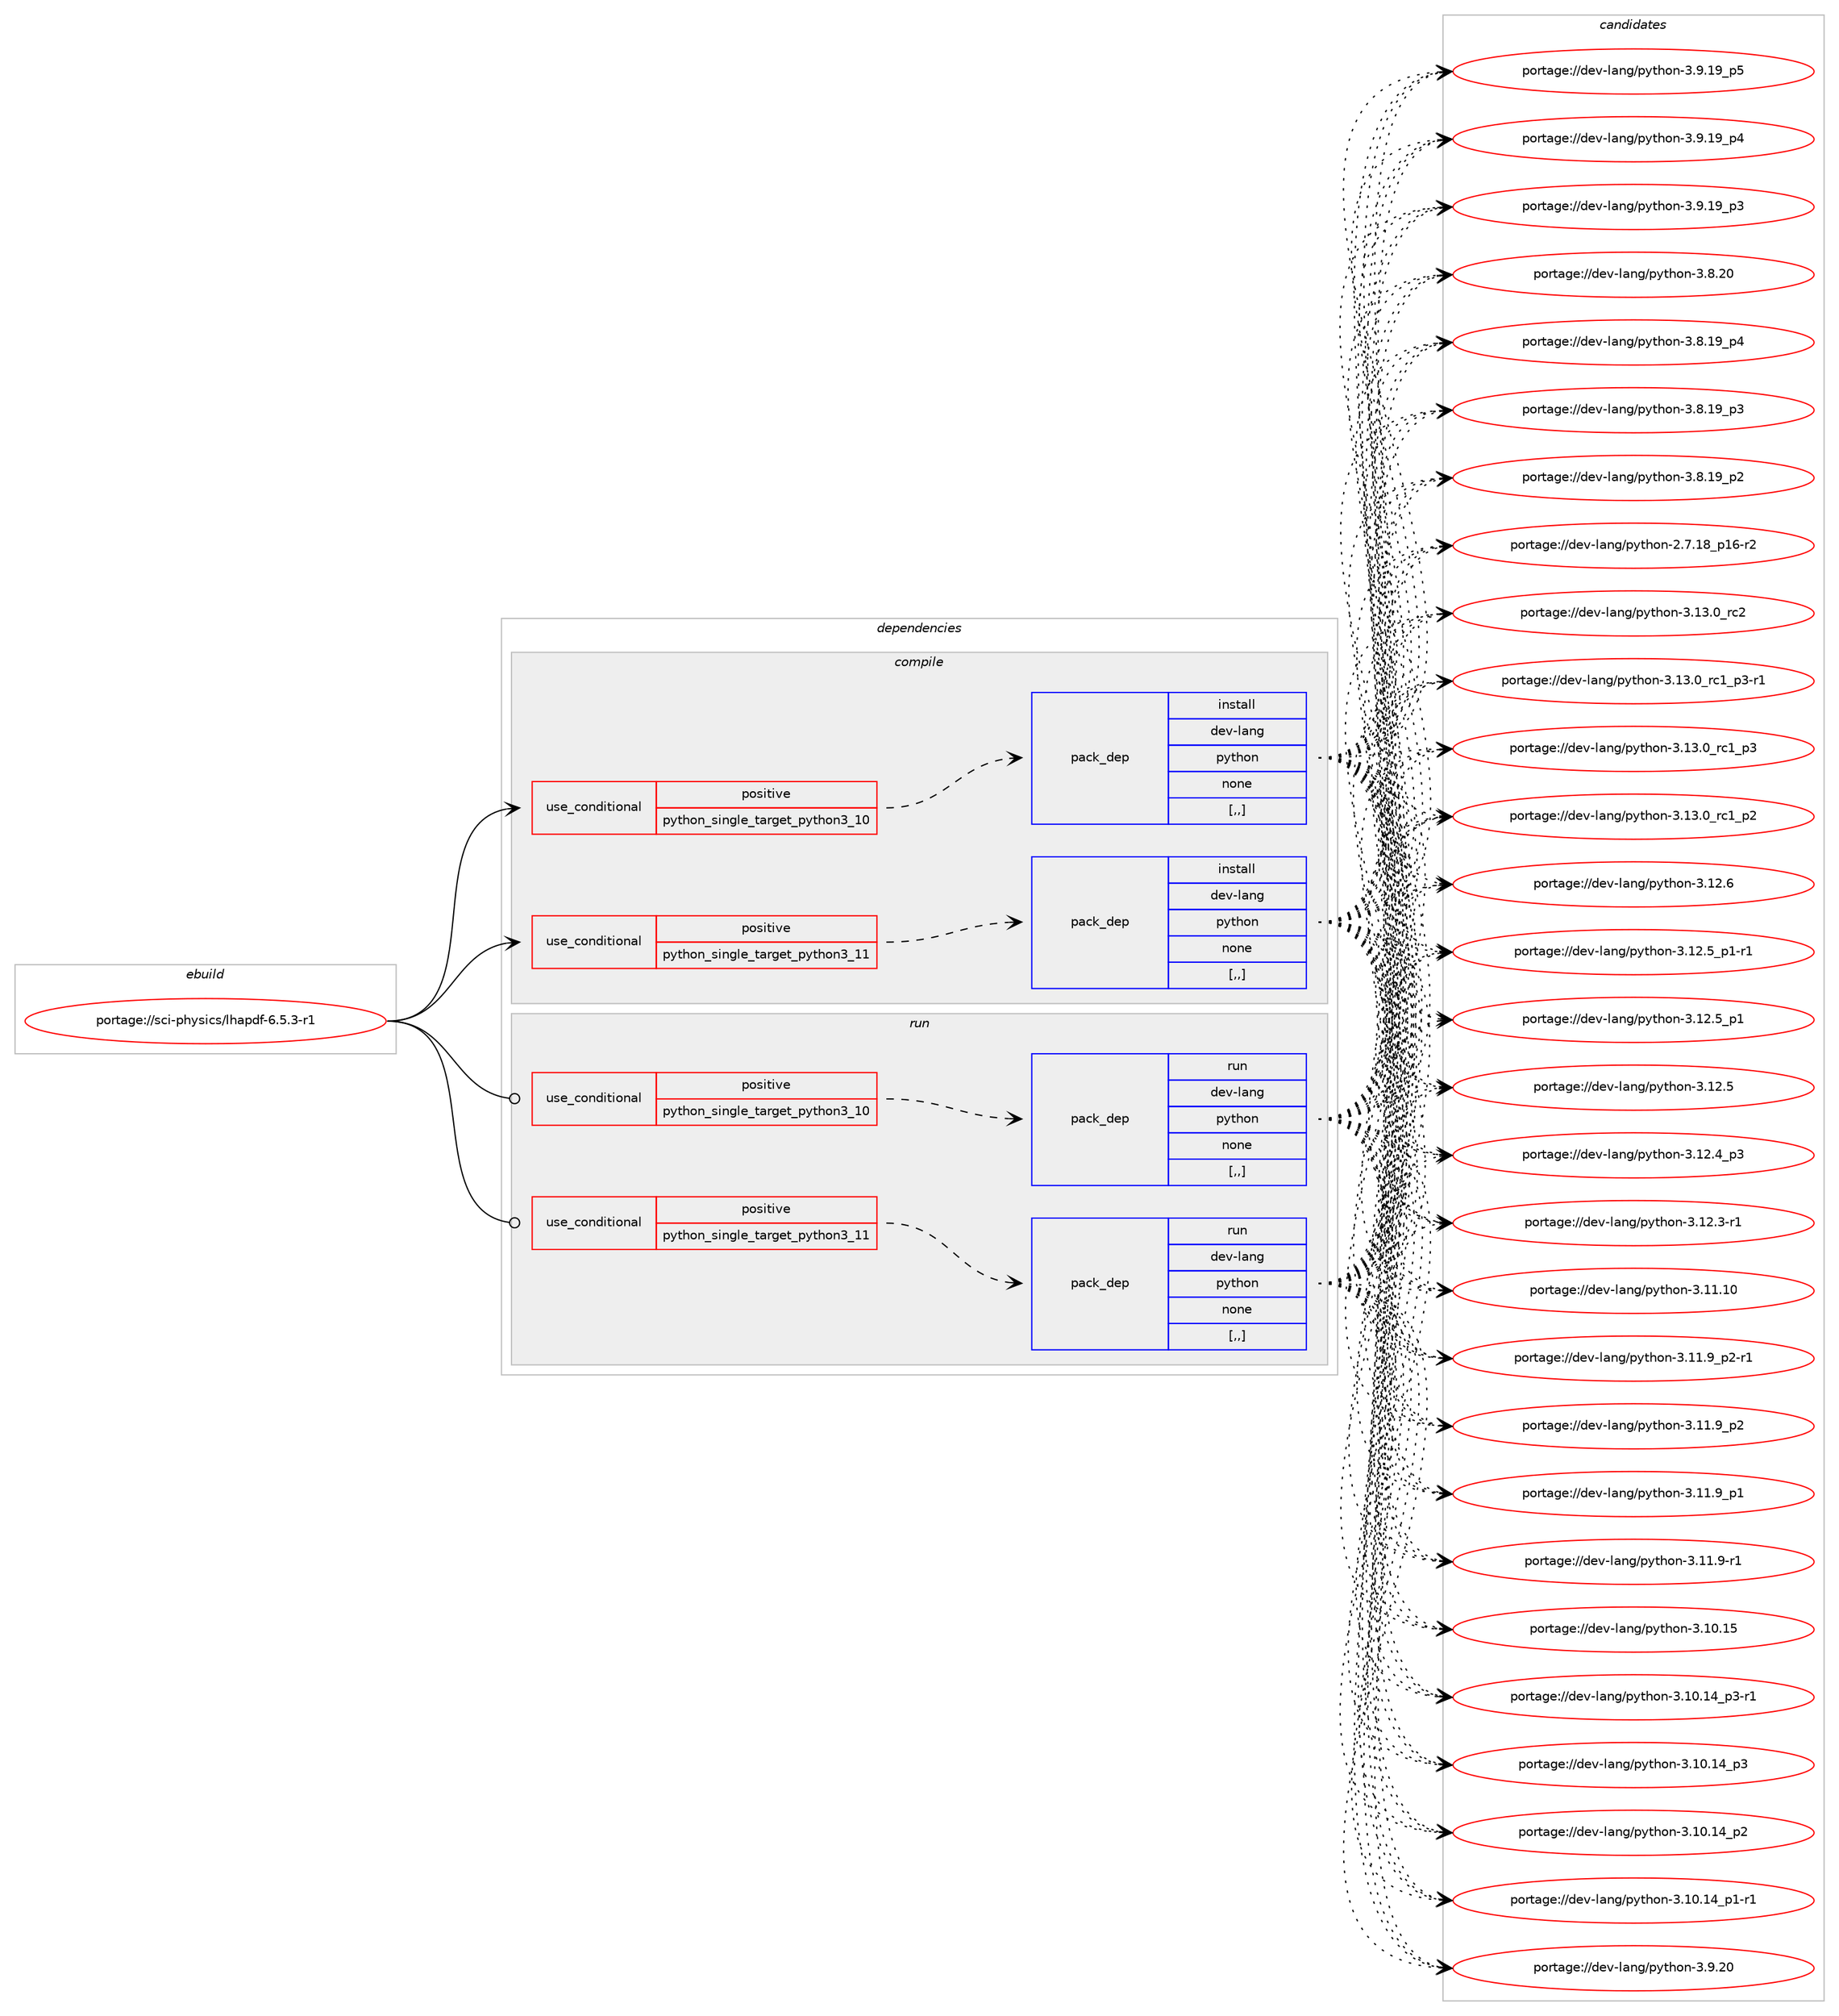 digraph prolog {

# *************
# Graph options
# *************

newrank=true;
concentrate=true;
compound=true;
graph [rankdir=LR,fontname=Helvetica,fontsize=10,ranksep=1.5];#, ranksep=2.5, nodesep=0.2];
edge  [arrowhead=vee];
node  [fontname=Helvetica,fontsize=10];

# **********
# The ebuild
# **********

subgraph cluster_leftcol {
color=gray;
label=<<i>ebuild</i>>;
id [label="portage://sci-physics/lhapdf-6.5.3-r1", color=red, width=4, href="../sci-physics/lhapdf-6.5.3-r1.svg"];
}

# ****************
# The dependencies
# ****************

subgraph cluster_midcol {
color=gray;
label=<<i>dependencies</i>>;
subgraph cluster_compile {
fillcolor="#eeeeee";
style=filled;
label=<<i>compile</i>>;
subgraph cond242802 {
dependency920709 [label=<<TABLE BORDER="0" CELLBORDER="1" CELLSPACING="0" CELLPADDING="4"><TR><TD ROWSPAN="3" CELLPADDING="10">use_conditional</TD></TR><TR><TD>positive</TD></TR><TR><TD>python_single_target_python3_10</TD></TR></TABLE>>, shape=none, color=red];
subgraph pack671259 {
dependency920710 [label=<<TABLE BORDER="0" CELLBORDER="1" CELLSPACING="0" CELLPADDING="4" WIDTH="220"><TR><TD ROWSPAN="6" CELLPADDING="30">pack_dep</TD></TR><TR><TD WIDTH="110">install</TD></TR><TR><TD>dev-lang</TD></TR><TR><TD>python</TD></TR><TR><TD>none</TD></TR><TR><TD>[,,]</TD></TR></TABLE>>, shape=none, color=blue];
}
dependency920709:e -> dependency920710:w [weight=20,style="dashed",arrowhead="vee"];
}
id:e -> dependency920709:w [weight=20,style="solid",arrowhead="vee"];
subgraph cond242803 {
dependency920711 [label=<<TABLE BORDER="0" CELLBORDER="1" CELLSPACING="0" CELLPADDING="4"><TR><TD ROWSPAN="3" CELLPADDING="10">use_conditional</TD></TR><TR><TD>positive</TD></TR><TR><TD>python_single_target_python3_11</TD></TR></TABLE>>, shape=none, color=red];
subgraph pack671260 {
dependency920712 [label=<<TABLE BORDER="0" CELLBORDER="1" CELLSPACING="0" CELLPADDING="4" WIDTH="220"><TR><TD ROWSPAN="6" CELLPADDING="30">pack_dep</TD></TR><TR><TD WIDTH="110">install</TD></TR><TR><TD>dev-lang</TD></TR><TR><TD>python</TD></TR><TR><TD>none</TD></TR><TR><TD>[,,]</TD></TR></TABLE>>, shape=none, color=blue];
}
dependency920711:e -> dependency920712:w [weight=20,style="dashed",arrowhead="vee"];
}
id:e -> dependency920711:w [weight=20,style="solid",arrowhead="vee"];
}
subgraph cluster_compileandrun {
fillcolor="#eeeeee";
style=filled;
label=<<i>compile and run</i>>;
}
subgraph cluster_run {
fillcolor="#eeeeee";
style=filled;
label=<<i>run</i>>;
subgraph cond242804 {
dependency920713 [label=<<TABLE BORDER="0" CELLBORDER="1" CELLSPACING="0" CELLPADDING="4"><TR><TD ROWSPAN="3" CELLPADDING="10">use_conditional</TD></TR><TR><TD>positive</TD></TR><TR><TD>python_single_target_python3_10</TD></TR></TABLE>>, shape=none, color=red];
subgraph pack671261 {
dependency920714 [label=<<TABLE BORDER="0" CELLBORDER="1" CELLSPACING="0" CELLPADDING="4" WIDTH="220"><TR><TD ROWSPAN="6" CELLPADDING="30">pack_dep</TD></TR><TR><TD WIDTH="110">run</TD></TR><TR><TD>dev-lang</TD></TR><TR><TD>python</TD></TR><TR><TD>none</TD></TR><TR><TD>[,,]</TD></TR></TABLE>>, shape=none, color=blue];
}
dependency920713:e -> dependency920714:w [weight=20,style="dashed",arrowhead="vee"];
}
id:e -> dependency920713:w [weight=20,style="solid",arrowhead="odot"];
subgraph cond242805 {
dependency920715 [label=<<TABLE BORDER="0" CELLBORDER="1" CELLSPACING="0" CELLPADDING="4"><TR><TD ROWSPAN="3" CELLPADDING="10">use_conditional</TD></TR><TR><TD>positive</TD></TR><TR><TD>python_single_target_python3_11</TD></TR></TABLE>>, shape=none, color=red];
subgraph pack671262 {
dependency920716 [label=<<TABLE BORDER="0" CELLBORDER="1" CELLSPACING="0" CELLPADDING="4" WIDTH="220"><TR><TD ROWSPAN="6" CELLPADDING="30">pack_dep</TD></TR><TR><TD WIDTH="110">run</TD></TR><TR><TD>dev-lang</TD></TR><TR><TD>python</TD></TR><TR><TD>none</TD></TR><TR><TD>[,,]</TD></TR></TABLE>>, shape=none, color=blue];
}
dependency920715:e -> dependency920716:w [weight=20,style="dashed",arrowhead="vee"];
}
id:e -> dependency920715:w [weight=20,style="solid",arrowhead="odot"];
}
}

# **************
# The candidates
# **************

subgraph cluster_choices {
rank=same;
color=gray;
label=<<i>candidates</i>>;

subgraph choice671259 {
color=black;
nodesep=1;
choice10010111845108971101034711212111610411111045514649514648951149950 [label="portage://dev-lang/python-3.13.0_rc2", color=red, width=4,href="../dev-lang/python-3.13.0_rc2.svg"];
choice1001011184510897110103471121211161041111104551464951464895114994995112514511449 [label="portage://dev-lang/python-3.13.0_rc1_p3-r1", color=red, width=4,href="../dev-lang/python-3.13.0_rc1_p3-r1.svg"];
choice100101118451089711010347112121116104111110455146495146489511499499511251 [label="portage://dev-lang/python-3.13.0_rc1_p3", color=red, width=4,href="../dev-lang/python-3.13.0_rc1_p3.svg"];
choice100101118451089711010347112121116104111110455146495146489511499499511250 [label="portage://dev-lang/python-3.13.0_rc1_p2", color=red, width=4,href="../dev-lang/python-3.13.0_rc1_p2.svg"];
choice10010111845108971101034711212111610411111045514649504654 [label="portage://dev-lang/python-3.12.6", color=red, width=4,href="../dev-lang/python-3.12.6.svg"];
choice1001011184510897110103471121211161041111104551464950465395112494511449 [label="portage://dev-lang/python-3.12.5_p1-r1", color=red, width=4,href="../dev-lang/python-3.12.5_p1-r1.svg"];
choice100101118451089711010347112121116104111110455146495046539511249 [label="portage://dev-lang/python-3.12.5_p1", color=red, width=4,href="../dev-lang/python-3.12.5_p1.svg"];
choice10010111845108971101034711212111610411111045514649504653 [label="portage://dev-lang/python-3.12.5", color=red, width=4,href="../dev-lang/python-3.12.5.svg"];
choice100101118451089711010347112121116104111110455146495046529511251 [label="portage://dev-lang/python-3.12.4_p3", color=red, width=4,href="../dev-lang/python-3.12.4_p3.svg"];
choice100101118451089711010347112121116104111110455146495046514511449 [label="portage://dev-lang/python-3.12.3-r1", color=red, width=4,href="../dev-lang/python-3.12.3-r1.svg"];
choice1001011184510897110103471121211161041111104551464949464948 [label="portage://dev-lang/python-3.11.10", color=red, width=4,href="../dev-lang/python-3.11.10.svg"];
choice1001011184510897110103471121211161041111104551464949465795112504511449 [label="portage://dev-lang/python-3.11.9_p2-r1", color=red, width=4,href="../dev-lang/python-3.11.9_p2-r1.svg"];
choice100101118451089711010347112121116104111110455146494946579511250 [label="portage://dev-lang/python-3.11.9_p2", color=red, width=4,href="../dev-lang/python-3.11.9_p2.svg"];
choice100101118451089711010347112121116104111110455146494946579511249 [label="portage://dev-lang/python-3.11.9_p1", color=red, width=4,href="../dev-lang/python-3.11.9_p1.svg"];
choice100101118451089711010347112121116104111110455146494946574511449 [label="portage://dev-lang/python-3.11.9-r1", color=red, width=4,href="../dev-lang/python-3.11.9-r1.svg"];
choice1001011184510897110103471121211161041111104551464948464953 [label="portage://dev-lang/python-3.10.15", color=red, width=4,href="../dev-lang/python-3.10.15.svg"];
choice100101118451089711010347112121116104111110455146494846495295112514511449 [label="portage://dev-lang/python-3.10.14_p3-r1", color=red, width=4,href="../dev-lang/python-3.10.14_p3-r1.svg"];
choice10010111845108971101034711212111610411111045514649484649529511251 [label="portage://dev-lang/python-3.10.14_p3", color=red, width=4,href="../dev-lang/python-3.10.14_p3.svg"];
choice10010111845108971101034711212111610411111045514649484649529511250 [label="portage://dev-lang/python-3.10.14_p2", color=red, width=4,href="../dev-lang/python-3.10.14_p2.svg"];
choice100101118451089711010347112121116104111110455146494846495295112494511449 [label="portage://dev-lang/python-3.10.14_p1-r1", color=red, width=4,href="../dev-lang/python-3.10.14_p1-r1.svg"];
choice10010111845108971101034711212111610411111045514657465048 [label="portage://dev-lang/python-3.9.20", color=red, width=4,href="../dev-lang/python-3.9.20.svg"];
choice100101118451089711010347112121116104111110455146574649579511253 [label="portage://dev-lang/python-3.9.19_p5", color=red, width=4,href="../dev-lang/python-3.9.19_p5.svg"];
choice100101118451089711010347112121116104111110455146574649579511252 [label="portage://dev-lang/python-3.9.19_p4", color=red, width=4,href="../dev-lang/python-3.9.19_p4.svg"];
choice100101118451089711010347112121116104111110455146574649579511251 [label="portage://dev-lang/python-3.9.19_p3", color=red, width=4,href="../dev-lang/python-3.9.19_p3.svg"];
choice10010111845108971101034711212111610411111045514656465048 [label="portage://dev-lang/python-3.8.20", color=red, width=4,href="../dev-lang/python-3.8.20.svg"];
choice100101118451089711010347112121116104111110455146564649579511252 [label="portage://dev-lang/python-3.8.19_p4", color=red, width=4,href="../dev-lang/python-3.8.19_p4.svg"];
choice100101118451089711010347112121116104111110455146564649579511251 [label="portage://dev-lang/python-3.8.19_p3", color=red, width=4,href="../dev-lang/python-3.8.19_p3.svg"];
choice100101118451089711010347112121116104111110455146564649579511250 [label="portage://dev-lang/python-3.8.19_p2", color=red, width=4,href="../dev-lang/python-3.8.19_p2.svg"];
choice100101118451089711010347112121116104111110455046554649569511249544511450 [label="portage://dev-lang/python-2.7.18_p16-r2", color=red, width=4,href="../dev-lang/python-2.7.18_p16-r2.svg"];
dependency920710:e -> choice10010111845108971101034711212111610411111045514649514648951149950:w [style=dotted,weight="100"];
dependency920710:e -> choice1001011184510897110103471121211161041111104551464951464895114994995112514511449:w [style=dotted,weight="100"];
dependency920710:e -> choice100101118451089711010347112121116104111110455146495146489511499499511251:w [style=dotted,weight="100"];
dependency920710:e -> choice100101118451089711010347112121116104111110455146495146489511499499511250:w [style=dotted,weight="100"];
dependency920710:e -> choice10010111845108971101034711212111610411111045514649504654:w [style=dotted,weight="100"];
dependency920710:e -> choice1001011184510897110103471121211161041111104551464950465395112494511449:w [style=dotted,weight="100"];
dependency920710:e -> choice100101118451089711010347112121116104111110455146495046539511249:w [style=dotted,weight="100"];
dependency920710:e -> choice10010111845108971101034711212111610411111045514649504653:w [style=dotted,weight="100"];
dependency920710:e -> choice100101118451089711010347112121116104111110455146495046529511251:w [style=dotted,weight="100"];
dependency920710:e -> choice100101118451089711010347112121116104111110455146495046514511449:w [style=dotted,weight="100"];
dependency920710:e -> choice1001011184510897110103471121211161041111104551464949464948:w [style=dotted,weight="100"];
dependency920710:e -> choice1001011184510897110103471121211161041111104551464949465795112504511449:w [style=dotted,weight="100"];
dependency920710:e -> choice100101118451089711010347112121116104111110455146494946579511250:w [style=dotted,weight="100"];
dependency920710:e -> choice100101118451089711010347112121116104111110455146494946579511249:w [style=dotted,weight="100"];
dependency920710:e -> choice100101118451089711010347112121116104111110455146494946574511449:w [style=dotted,weight="100"];
dependency920710:e -> choice1001011184510897110103471121211161041111104551464948464953:w [style=dotted,weight="100"];
dependency920710:e -> choice100101118451089711010347112121116104111110455146494846495295112514511449:w [style=dotted,weight="100"];
dependency920710:e -> choice10010111845108971101034711212111610411111045514649484649529511251:w [style=dotted,weight="100"];
dependency920710:e -> choice10010111845108971101034711212111610411111045514649484649529511250:w [style=dotted,weight="100"];
dependency920710:e -> choice100101118451089711010347112121116104111110455146494846495295112494511449:w [style=dotted,weight="100"];
dependency920710:e -> choice10010111845108971101034711212111610411111045514657465048:w [style=dotted,weight="100"];
dependency920710:e -> choice100101118451089711010347112121116104111110455146574649579511253:w [style=dotted,weight="100"];
dependency920710:e -> choice100101118451089711010347112121116104111110455146574649579511252:w [style=dotted,weight="100"];
dependency920710:e -> choice100101118451089711010347112121116104111110455146574649579511251:w [style=dotted,weight="100"];
dependency920710:e -> choice10010111845108971101034711212111610411111045514656465048:w [style=dotted,weight="100"];
dependency920710:e -> choice100101118451089711010347112121116104111110455146564649579511252:w [style=dotted,weight="100"];
dependency920710:e -> choice100101118451089711010347112121116104111110455146564649579511251:w [style=dotted,weight="100"];
dependency920710:e -> choice100101118451089711010347112121116104111110455146564649579511250:w [style=dotted,weight="100"];
dependency920710:e -> choice100101118451089711010347112121116104111110455046554649569511249544511450:w [style=dotted,weight="100"];
}
subgraph choice671260 {
color=black;
nodesep=1;
choice10010111845108971101034711212111610411111045514649514648951149950 [label="portage://dev-lang/python-3.13.0_rc2", color=red, width=4,href="../dev-lang/python-3.13.0_rc2.svg"];
choice1001011184510897110103471121211161041111104551464951464895114994995112514511449 [label="portage://dev-lang/python-3.13.0_rc1_p3-r1", color=red, width=4,href="../dev-lang/python-3.13.0_rc1_p3-r1.svg"];
choice100101118451089711010347112121116104111110455146495146489511499499511251 [label="portage://dev-lang/python-3.13.0_rc1_p3", color=red, width=4,href="../dev-lang/python-3.13.0_rc1_p3.svg"];
choice100101118451089711010347112121116104111110455146495146489511499499511250 [label="portage://dev-lang/python-3.13.0_rc1_p2", color=red, width=4,href="../dev-lang/python-3.13.0_rc1_p2.svg"];
choice10010111845108971101034711212111610411111045514649504654 [label="portage://dev-lang/python-3.12.6", color=red, width=4,href="../dev-lang/python-3.12.6.svg"];
choice1001011184510897110103471121211161041111104551464950465395112494511449 [label="portage://dev-lang/python-3.12.5_p1-r1", color=red, width=4,href="../dev-lang/python-3.12.5_p1-r1.svg"];
choice100101118451089711010347112121116104111110455146495046539511249 [label="portage://dev-lang/python-3.12.5_p1", color=red, width=4,href="../dev-lang/python-3.12.5_p1.svg"];
choice10010111845108971101034711212111610411111045514649504653 [label="portage://dev-lang/python-3.12.5", color=red, width=4,href="../dev-lang/python-3.12.5.svg"];
choice100101118451089711010347112121116104111110455146495046529511251 [label="portage://dev-lang/python-3.12.4_p3", color=red, width=4,href="../dev-lang/python-3.12.4_p3.svg"];
choice100101118451089711010347112121116104111110455146495046514511449 [label="portage://dev-lang/python-3.12.3-r1", color=red, width=4,href="../dev-lang/python-3.12.3-r1.svg"];
choice1001011184510897110103471121211161041111104551464949464948 [label="portage://dev-lang/python-3.11.10", color=red, width=4,href="../dev-lang/python-3.11.10.svg"];
choice1001011184510897110103471121211161041111104551464949465795112504511449 [label="portage://dev-lang/python-3.11.9_p2-r1", color=red, width=4,href="../dev-lang/python-3.11.9_p2-r1.svg"];
choice100101118451089711010347112121116104111110455146494946579511250 [label="portage://dev-lang/python-3.11.9_p2", color=red, width=4,href="../dev-lang/python-3.11.9_p2.svg"];
choice100101118451089711010347112121116104111110455146494946579511249 [label="portage://dev-lang/python-3.11.9_p1", color=red, width=4,href="../dev-lang/python-3.11.9_p1.svg"];
choice100101118451089711010347112121116104111110455146494946574511449 [label="portage://dev-lang/python-3.11.9-r1", color=red, width=4,href="../dev-lang/python-3.11.9-r1.svg"];
choice1001011184510897110103471121211161041111104551464948464953 [label="portage://dev-lang/python-3.10.15", color=red, width=4,href="../dev-lang/python-3.10.15.svg"];
choice100101118451089711010347112121116104111110455146494846495295112514511449 [label="portage://dev-lang/python-3.10.14_p3-r1", color=red, width=4,href="../dev-lang/python-3.10.14_p3-r1.svg"];
choice10010111845108971101034711212111610411111045514649484649529511251 [label="portage://dev-lang/python-3.10.14_p3", color=red, width=4,href="../dev-lang/python-3.10.14_p3.svg"];
choice10010111845108971101034711212111610411111045514649484649529511250 [label="portage://dev-lang/python-3.10.14_p2", color=red, width=4,href="../dev-lang/python-3.10.14_p2.svg"];
choice100101118451089711010347112121116104111110455146494846495295112494511449 [label="portage://dev-lang/python-3.10.14_p1-r1", color=red, width=4,href="../dev-lang/python-3.10.14_p1-r1.svg"];
choice10010111845108971101034711212111610411111045514657465048 [label="portage://dev-lang/python-3.9.20", color=red, width=4,href="../dev-lang/python-3.9.20.svg"];
choice100101118451089711010347112121116104111110455146574649579511253 [label="portage://dev-lang/python-3.9.19_p5", color=red, width=4,href="../dev-lang/python-3.9.19_p5.svg"];
choice100101118451089711010347112121116104111110455146574649579511252 [label="portage://dev-lang/python-3.9.19_p4", color=red, width=4,href="../dev-lang/python-3.9.19_p4.svg"];
choice100101118451089711010347112121116104111110455146574649579511251 [label="portage://dev-lang/python-3.9.19_p3", color=red, width=4,href="../dev-lang/python-3.9.19_p3.svg"];
choice10010111845108971101034711212111610411111045514656465048 [label="portage://dev-lang/python-3.8.20", color=red, width=4,href="../dev-lang/python-3.8.20.svg"];
choice100101118451089711010347112121116104111110455146564649579511252 [label="portage://dev-lang/python-3.8.19_p4", color=red, width=4,href="../dev-lang/python-3.8.19_p4.svg"];
choice100101118451089711010347112121116104111110455146564649579511251 [label="portage://dev-lang/python-3.8.19_p3", color=red, width=4,href="../dev-lang/python-3.8.19_p3.svg"];
choice100101118451089711010347112121116104111110455146564649579511250 [label="portage://dev-lang/python-3.8.19_p2", color=red, width=4,href="../dev-lang/python-3.8.19_p2.svg"];
choice100101118451089711010347112121116104111110455046554649569511249544511450 [label="portage://dev-lang/python-2.7.18_p16-r2", color=red, width=4,href="../dev-lang/python-2.7.18_p16-r2.svg"];
dependency920712:e -> choice10010111845108971101034711212111610411111045514649514648951149950:w [style=dotted,weight="100"];
dependency920712:e -> choice1001011184510897110103471121211161041111104551464951464895114994995112514511449:w [style=dotted,weight="100"];
dependency920712:e -> choice100101118451089711010347112121116104111110455146495146489511499499511251:w [style=dotted,weight="100"];
dependency920712:e -> choice100101118451089711010347112121116104111110455146495146489511499499511250:w [style=dotted,weight="100"];
dependency920712:e -> choice10010111845108971101034711212111610411111045514649504654:w [style=dotted,weight="100"];
dependency920712:e -> choice1001011184510897110103471121211161041111104551464950465395112494511449:w [style=dotted,weight="100"];
dependency920712:e -> choice100101118451089711010347112121116104111110455146495046539511249:w [style=dotted,weight="100"];
dependency920712:e -> choice10010111845108971101034711212111610411111045514649504653:w [style=dotted,weight="100"];
dependency920712:e -> choice100101118451089711010347112121116104111110455146495046529511251:w [style=dotted,weight="100"];
dependency920712:e -> choice100101118451089711010347112121116104111110455146495046514511449:w [style=dotted,weight="100"];
dependency920712:e -> choice1001011184510897110103471121211161041111104551464949464948:w [style=dotted,weight="100"];
dependency920712:e -> choice1001011184510897110103471121211161041111104551464949465795112504511449:w [style=dotted,weight="100"];
dependency920712:e -> choice100101118451089711010347112121116104111110455146494946579511250:w [style=dotted,weight="100"];
dependency920712:e -> choice100101118451089711010347112121116104111110455146494946579511249:w [style=dotted,weight="100"];
dependency920712:e -> choice100101118451089711010347112121116104111110455146494946574511449:w [style=dotted,weight="100"];
dependency920712:e -> choice1001011184510897110103471121211161041111104551464948464953:w [style=dotted,weight="100"];
dependency920712:e -> choice100101118451089711010347112121116104111110455146494846495295112514511449:w [style=dotted,weight="100"];
dependency920712:e -> choice10010111845108971101034711212111610411111045514649484649529511251:w [style=dotted,weight="100"];
dependency920712:e -> choice10010111845108971101034711212111610411111045514649484649529511250:w [style=dotted,weight="100"];
dependency920712:e -> choice100101118451089711010347112121116104111110455146494846495295112494511449:w [style=dotted,weight="100"];
dependency920712:e -> choice10010111845108971101034711212111610411111045514657465048:w [style=dotted,weight="100"];
dependency920712:e -> choice100101118451089711010347112121116104111110455146574649579511253:w [style=dotted,weight="100"];
dependency920712:e -> choice100101118451089711010347112121116104111110455146574649579511252:w [style=dotted,weight="100"];
dependency920712:e -> choice100101118451089711010347112121116104111110455146574649579511251:w [style=dotted,weight="100"];
dependency920712:e -> choice10010111845108971101034711212111610411111045514656465048:w [style=dotted,weight="100"];
dependency920712:e -> choice100101118451089711010347112121116104111110455146564649579511252:w [style=dotted,weight="100"];
dependency920712:e -> choice100101118451089711010347112121116104111110455146564649579511251:w [style=dotted,weight="100"];
dependency920712:e -> choice100101118451089711010347112121116104111110455146564649579511250:w [style=dotted,weight="100"];
dependency920712:e -> choice100101118451089711010347112121116104111110455046554649569511249544511450:w [style=dotted,weight="100"];
}
subgraph choice671261 {
color=black;
nodesep=1;
choice10010111845108971101034711212111610411111045514649514648951149950 [label="portage://dev-lang/python-3.13.0_rc2", color=red, width=4,href="../dev-lang/python-3.13.0_rc2.svg"];
choice1001011184510897110103471121211161041111104551464951464895114994995112514511449 [label="portage://dev-lang/python-3.13.0_rc1_p3-r1", color=red, width=4,href="../dev-lang/python-3.13.0_rc1_p3-r1.svg"];
choice100101118451089711010347112121116104111110455146495146489511499499511251 [label="portage://dev-lang/python-3.13.0_rc1_p3", color=red, width=4,href="../dev-lang/python-3.13.0_rc1_p3.svg"];
choice100101118451089711010347112121116104111110455146495146489511499499511250 [label="portage://dev-lang/python-3.13.0_rc1_p2", color=red, width=4,href="../dev-lang/python-3.13.0_rc1_p2.svg"];
choice10010111845108971101034711212111610411111045514649504654 [label="portage://dev-lang/python-3.12.6", color=red, width=4,href="../dev-lang/python-3.12.6.svg"];
choice1001011184510897110103471121211161041111104551464950465395112494511449 [label="portage://dev-lang/python-3.12.5_p1-r1", color=red, width=4,href="../dev-lang/python-3.12.5_p1-r1.svg"];
choice100101118451089711010347112121116104111110455146495046539511249 [label="portage://dev-lang/python-3.12.5_p1", color=red, width=4,href="../dev-lang/python-3.12.5_p1.svg"];
choice10010111845108971101034711212111610411111045514649504653 [label="portage://dev-lang/python-3.12.5", color=red, width=4,href="../dev-lang/python-3.12.5.svg"];
choice100101118451089711010347112121116104111110455146495046529511251 [label="portage://dev-lang/python-3.12.4_p3", color=red, width=4,href="../dev-lang/python-3.12.4_p3.svg"];
choice100101118451089711010347112121116104111110455146495046514511449 [label="portage://dev-lang/python-3.12.3-r1", color=red, width=4,href="../dev-lang/python-3.12.3-r1.svg"];
choice1001011184510897110103471121211161041111104551464949464948 [label="portage://dev-lang/python-3.11.10", color=red, width=4,href="../dev-lang/python-3.11.10.svg"];
choice1001011184510897110103471121211161041111104551464949465795112504511449 [label="portage://dev-lang/python-3.11.9_p2-r1", color=red, width=4,href="../dev-lang/python-3.11.9_p2-r1.svg"];
choice100101118451089711010347112121116104111110455146494946579511250 [label="portage://dev-lang/python-3.11.9_p2", color=red, width=4,href="../dev-lang/python-3.11.9_p2.svg"];
choice100101118451089711010347112121116104111110455146494946579511249 [label="portage://dev-lang/python-3.11.9_p1", color=red, width=4,href="../dev-lang/python-3.11.9_p1.svg"];
choice100101118451089711010347112121116104111110455146494946574511449 [label="portage://dev-lang/python-3.11.9-r1", color=red, width=4,href="../dev-lang/python-3.11.9-r1.svg"];
choice1001011184510897110103471121211161041111104551464948464953 [label="portage://dev-lang/python-3.10.15", color=red, width=4,href="../dev-lang/python-3.10.15.svg"];
choice100101118451089711010347112121116104111110455146494846495295112514511449 [label="portage://dev-lang/python-3.10.14_p3-r1", color=red, width=4,href="../dev-lang/python-3.10.14_p3-r1.svg"];
choice10010111845108971101034711212111610411111045514649484649529511251 [label="portage://dev-lang/python-3.10.14_p3", color=red, width=4,href="../dev-lang/python-3.10.14_p3.svg"];
choice10010111845108971101034711212111610411111045514649484649529511250 [label="portage://dev-lang/python-3.10.14_p2", color=red, width=4,href="../dev-lang/python-3.10.14_p2.svg"];
choice100101118451089711010347112121116104111110455146494846495295112494511449 [label="portage://dev-lang/python-3.10.14_p1-r1", color=red, width=4,href="../dev-lang/python-3.10.14_p1-r1.svg"];
choice10010111845108971101034711212111610411111045514657465048 [label="portage://dev-lang/python-3.9.20", color=red, width=4,href="../dev-lang/python-3.9.20.svg"];
choice100101118451089711010347112121116104111110455146574649579511253 [label="portage://dev-lang/python-3.9.19_p5", color=red, width=4,href="../dev-lang/python-3.9.19_p5.svg"];
choice100101118451089711010347112121116104111110455146574649579511252 [label="portage://dev-lang/python-3.9.19_p4", color=red, width=4,href="../dev-lang/python-3.9.19_p4.svg"];
choice100101118451089711010347112121116104111110455146574649579511251 [label="portage://dev-lang/python-3.9.19_p3", color=red, width=4,href="../dev-lang/python-3.9.19_p3.svg"];
choice10010111845108971101034711212111610411111045514656465048 [label="portage://dev-lang/python-3.8.20", color=red, width=4,href="../dev-lang/python-3.8.20.svg"];
choice100101118451089711010347112121116104111110455146564649579511252 [label="portage://dev-lang/python-3.8.19_p4", color=red, width=4,href="../dev-lang/python-3.8.19_p4.svg"];
choice100101118451089711010347112121116104111110455146564649579511251 [label="portage://dev-lang/python-3.8.19_p3", color=red, width=4,href="../dev-lang/python-3.8.19_p3.svg"];
choice100101118451089711010347112121116104111110455146564649579511250 [label="portage://dev-lang/python-3.8.19_p2", color=red, width=4,href="../dev-lang/python-3.8.19_p2.svg"];
choice100101118451089711010347112121116104111110455046554649569511249544511450 [label="portage://dev-lang/python-2.7.18_p16-r2", color=red, width=4,href="../dev-lang/python-2.7.18_p16-r2.svg"];
dependency920714:e -> choice10010111845108971101034711212111610411111045514649514648951149950:w [style=dotted,weight="100"];
dependency920714:e -> choice1001011184510897110103471121211161041111104551464951464895114994995112514511449:w [style=dotted,weight="100"];
dependency920714:e -> choice100101118451089711010347112121116104111110455146495146489511499499511251:w [style=dotted,weight="100"];
dependency920714:e -> choice100101118451089711010347112121116104111110455146495146489511499499511250:w [style=dotted,weight="100"];
dependency920714:e -> choice10010111845108971101034711212111610411111045514649504654:w [style=dotted,weight="100"];
dependency920714:e -> choice1001011184510897110103471121211161041111104551464950465395112494511449:w [style=dotted,weight="100"];
dependency920714:e -> choice100101118451089711010347112121116104111110455146495046539511249:w [style=dotted,weight="100"];
dependency920714:e -> choice10010111845108971101034711212111610411111045514649504653:w [style=dotted,weight="100"];
dependency920714:e -> choice100101118451089711010347112121116104111110455146495046529511251:w [style=dotted,weight="100"];
dependency920714:e -> choice100101118451089711010347112121116104111110455146495046514511449:w [style=dotted,weight="100"];
dependency920714:e -> choice1001011184510897110103471121211161041111104551464949464948:w [style=dotted,weight="100"];
dependency920714:e -> choice1001011184510897110103471121211161041111104551464949465795112504511449:w [style=dotted,weight="100"];
dependency920714:e -> choice100101118451089711010347112121116104111110455146494946579511250:w [style=dotted,weight="100"];
dependency920714:e -> choice100101118451089711010347112121116104111110455146494946579511249:w [style=dotted,weight="100"];
dependency920714:e -> choice100101118451089711010347112121116104111110455146494946574511449:w [style=dotted,weight="100"];
dependency920714:e -> choice1001011184510897110103471121211161041111104551464948464953:w [style=dotted,weight="100"];
dependency920714:e -> choice100101118451089711010347112121116104111110455146494846495295112514511449:w [style=dotted,weight="100"];
dependency920714:e -> choice10010111845108971101034711212111610411111045514649484649529511251:w [style=dotted,weight="100"];
dependency920714:e -> choice10010111845108971101034711212111610411111045514649484649529511250:w [style=dotted,weight="100"];
dependency920714:e -> choice100101118451089711010347112121116104111110455146494846495295112494511449:w [style=dotted,weight="100"];
dependency920714:e -> choice10010111845108971101034711212111610411111045514657465048:w [style=dotted,weight="100"];
dependency920714:e -> choice100101118451089711010347112121116104111110455146574649579511253:w [style=dotted,weight="100"];
dependency920714:e -> choice100101118451089711010347112121116104111110455146574649579511252:w [style=dotted,weight="100"];
dependency920714:e -> choice100101118451089711010347112121116104111110455146574649579511251:w [style=dotted,weight="100"];
dependency920714:e -> choice10010111845108971101034711212111610411111045514656465048:w [style=dotted,weight="100"];
dependency920714:e -> choice100101118451089711010347112121116104111110455146564649579511252:w [style=dotted,weight="100"];
dependency920714:e -> choice100101118451089711010347112121116104111110455146564649579511251:w [style=dotted,weight="100"];
dependency920714:e -> choice100101118451089711010347112121116104111110455146564649579511250:w [style=dotted,weight="100"];
dependency920714:e -> choice100101118451089711010347112121116104111110455046554649569511249544511450:w [style=dotted,weight="100"];
}
subgraph choice671262 {
color=black;
nodesep=1;
choice10010111845108971101034711212111610411111045514649514648951149950 [label="portage://dev-lang/python-3.13.0_rc2", color=red, width=4,href="../dev-lang/python-3.13.0_rc2.svg"];
choice1001011184510897110103471121211161041111104551464951464895114994995112514511449 [label="portage://dev-lang/python-3.13.0_rc1_p3-r1", color=red, width=4,href="../dev-lang/python-3.13.0_rc1_p3-r1.svg"];
choice100101118451089711010347112121116104111110455146495146489511499499511251 [label="portage://dev-lang/python-3.13.0_rc1_p3", color=red, width=4,href="../dev-lang/python-3.13.0_rc1_p3.svg"];
choice100101118451089711010347112121116104111110455146495146489511499499511250 [label="portage://dev-lang/python-3.13.0_rc1_p2", color=red, width=4,href="../dev-lang/python-3.13.0_rc1_p2.svg"];
choice10010111845108971101034711212111610411111045514649504654 [label="portage://dev-lang/python-3.12.6", color=red, width=4,href="../dev-lang/python-3.12.6.svg"];
choice1001011184510897110103471121211161041111104551464950465395112494511449 [label="portage://dev-lang/python-3.12.5_p1-r1", color=red, width=4,href="../dev-lang/python-3.12.5_p1-r1.svg"];
choice100101118451089711010347112121116104111110455146495046539511249 [label="portage://dev-lang/python-3.12.5_p1", color=red, width=4,href="../dev-lang/python-3.12.5_p1.svg"];
choice10010111845108971101034711212111610411111045514649504653 [label="portage://dev-lang/python-3.12.5", color=red, width=4,href="../dev-lang/python-3.12.5.svg"];
choice100101118451089711010347112121116104111110455146495046529511251 [label="portage://dev-lang/python-3.12.4_p3", color=red, width=4,href="../dev-lang/python-3.12.4_p3.svg"];
choice100101118451089711010347112121116104111110455146495046514511449 [label="portage://dev-lang/python-3.12.3-r1", color=red, width=4,href="../dev-lang/python-3.12.3-r1.svg"];
choice1001011184510897110103471121211161041111104551464949464948 [label="portage://dev-lang/python-3.11.10", color=red, width=4,href="../dev-lang/python-3.11.10.svg"];
choice1001011184510897110103471121211161041111104551464949465795112504511449 [label="portage://dev-lang/python-3.11.9_p2-r1", color=red, width=4,href="../dev-lang/python-3.11.9_p2-r1.svg"];
choice100101118451089711010347112121116104111110455146494946579511250 [label="portage://dev-lang/python-3.11.9_p2", color=red, width=4,href="../dev-lang/python-3.11.9_p2.svg"];
choice100101118451089711010347112121116104111110455146494946579511249 [label="portage://dev-lang/python-3.11.9_p1", color=red, width=4,href="../dev-lang/python-3.11.9_p1.svg"];
choice100101118451089711010347112121116104111110455146494946574511449 [label="portage://dev-lang/python-3.11.9-r1", color=red, width=4,href="../dev-lang/python-3.11.9-r1.svg"];
choice1001011184510897110103471121211161041111104551464948464953 [label="portage://dev-lang/python-3.10.15", color=red, width=4,href="../dev-lang/python-3.10.15.svg"];
choice100101118451089711010347112121116104111110455146494846495295112514511449 [label="portage://dev-lang/python-3.10.14_p3-r1", color=red, width=4,href="../dev-lang/python-3.10.14_p3-r1.svg"];
choice10010111845108971101034711212111610411111045514649484649529511251 [label="portage://dev-lang/python-3.10.14_p3", color=red, width=4,href="../dev-lang/python-3.10.14_p3.svg"];
choice10010111845108971101034711212111610411111045514649484649529511250 [label="portage://dev-lang/python-3.10.14_p2", color=red, width=4,href="../dev-lang/python-3.10.14_p2.svg"];
choice100101118451089711010347112121116104111110455146494846495295112494511449 [label="portage://dev-lang/python-3.10.14_p1-r1", color=red, width=4,href="../dev-lang/python-3.10.14_p1-r1.svg"];
choice10010111845108971101034711212111610411111045514657465048 [label="portage://dev-lang/python-3.9.20", color=red, width=4,href="../dev-lang/python-3.9.20.svg"];
choice100101118451089711010347112121116104111110455146574649579511253 [label="portage://dev-lang/python-3.9.19_p5", color=red, width=4,href="../dev-lang/python-3.9.19_p5.svg"];
choice100101118451089711010347112121116104111110455146574649579511252 [label="portage://dev-lang/python-3.9.19_p4", color=red, width=4,href="../dev-lang/python-3.9.19_p4.svg"];
choice100101118451089711010347112121116104111110455146574649579511251 [label="portage://dev-lang/python-3.9.19_p3", color=red, width=4,href="../dev-lang/python-3.9.19_p3.svg"];
choice10010111845108971101034711212111610411111045514656465048 [label="portage://dev-lang/python-3.8.20", color=red, width=4,href="../dev-lang/python-3.8.20.svg"];
choice100101118451089711010347112121116104111110455146564649579511252 [label="portage://dev-lang/python-3.8.19_p4", color=red, width=4,href="../dev-lang/python-3.8.19_p4.svg"];
choice100101118451089711010347112121116104111110455146564649579511251 [label="portage://dev-lang/python-3.8.19_p3", color=red, width=4,href="../dev-lang/python-3.8.19_p3.svg"];
choice100101118451089711010347112121116104111110455146564649579511250 [label="portage://dev-lang/python-3.8.19_p2", color=red, width=4,href="../dev-lang/python-3.8.19_p2.svg"];
choice100101118451089711010347112121116104111110455046554649569511249544511450 [label="portage://dev-lang/python-2.7.18_p16-r2", color=red, width=4,href="../dev-lang/python-2.7.18_p16-r2.svg"];
dependency920716:e -> choice10010111845108971101034711212111610411111045514649514648951149950:w [style=dotted,weight="100"];
dependency920716:e -> choice1001011184510897110103471121211161041111104551464951464895114994995112514511449:w [style=dotted,weight="100"];
dependency920716:e -> choice100101118451089711010347112121116104111110455146495146489511499499511251:w [style=dotted,weight="100"];
dependency920716:e -> choice100101118451089711010347112121116104111110455146495146489511499499511250:w [style=dotted,weight="100"];
dependency920716:e -> choice10010111845108971101034711212111610411111045514649504654:w [style=dotted,weight="100"];
dependency920716:e -> choice1001011184510897110103471121211161041111104551464950465395112494511449:w [style=dotted,weight="100"];
dependency920716:e -> choice100101118451089711010347112121116104111110455146495046539511249:w [style=dotted,weight="100"];
dependency920716:e -> choice10010111845108971101034711212111610411111045514649504653:w [style=dotted,weight="100"];
dependency920716:e -> choice100101118451089711010347112121116104111110455146495046529511251:w [style=dotted,weight="100"];
dependency920716:e -> choice100101118451089711010347112121116104111110455146495046514511449:w [style=dotted,weight="100"];
dependency920716:e -> choice1001011184510897110103471121211161041111104551464949464948:w [style=dotted,weight="100"];
dependency920716:e -> choice1001011184510897110103471121211161041111104551464949465795112504511449:w [style=dotted,weight="100"];
dependency920716:e -> choice100101118451089711010347112121116104111110455146494946579511250:w [style=dotted,weight="100"];
dependency920716:e -> choice100101118451089711010347112121116104111110455146494946579511249:w [style=dotted,weight="100"];
dependency920716:e -> choice100101118451089711010347112121116104111110455146494946574511449:w [style=dotted,weight="100"];
dependency920716:e -> choice1001011184510897110103471121211161041111104551464948464953:w [style=dotted,weight="100"];
dependency920716:e -> choice100101118451089711010347112121116104111110455146494846495295112514511449:w [style=dotted,weight="100"];
dependency920716:e -> choice10010111845108971101034711212111610411111045514649484649529511251:w [style=dotted,weight="100"];
dependency920716:e -> choice10010111845108971101034711212111610411111045514649484649529511250:w [style=dotted,weight="100"];
dependency920716:e -> choice100101118451089711010347112121116104111110455146494846495295112494511449:w [style=dotted,weight="100"];
dependency920716:e -> choice10010111845108971101034711212111610411111045514657465048:w [style=dotted,weight="100"];
dependency920716:e -> choice100101118451089711010347112121116104111110455146574649579511253:w [style=dotted,weight="100"];
dependency920716:e -> choice100101118451089711010347112121116104111110455146574649579511252:w [style=dotted,weight="100"];
dependency920716:e -> choice100101118451089711010347112121116104111110455146574649579511251:w [style=dotted,weight="100"];
dependency920716:e -> choice10010111845108971101034711212111610411111045514656465048:w [style=dotted,weight="100"];
dependency920716:e -> choice100101118451089711010347112121116104111110455146564649579511252:w [style=dotted,weight="100"];
dependency920716:e -> choice100101118451089711010347112121116104111110455146564649579511251:w [style=dotted,weight="100"];
dependency920716:e -> choice100101118451089711010347112121116104111110455146564649579511250:w [style=dotted,weight="100"];
dependency920716:e -> choice100101118451089711010347112121116104111110455046554649569511249544511450:w [style=dotted,weight="100"];
}
}

}
